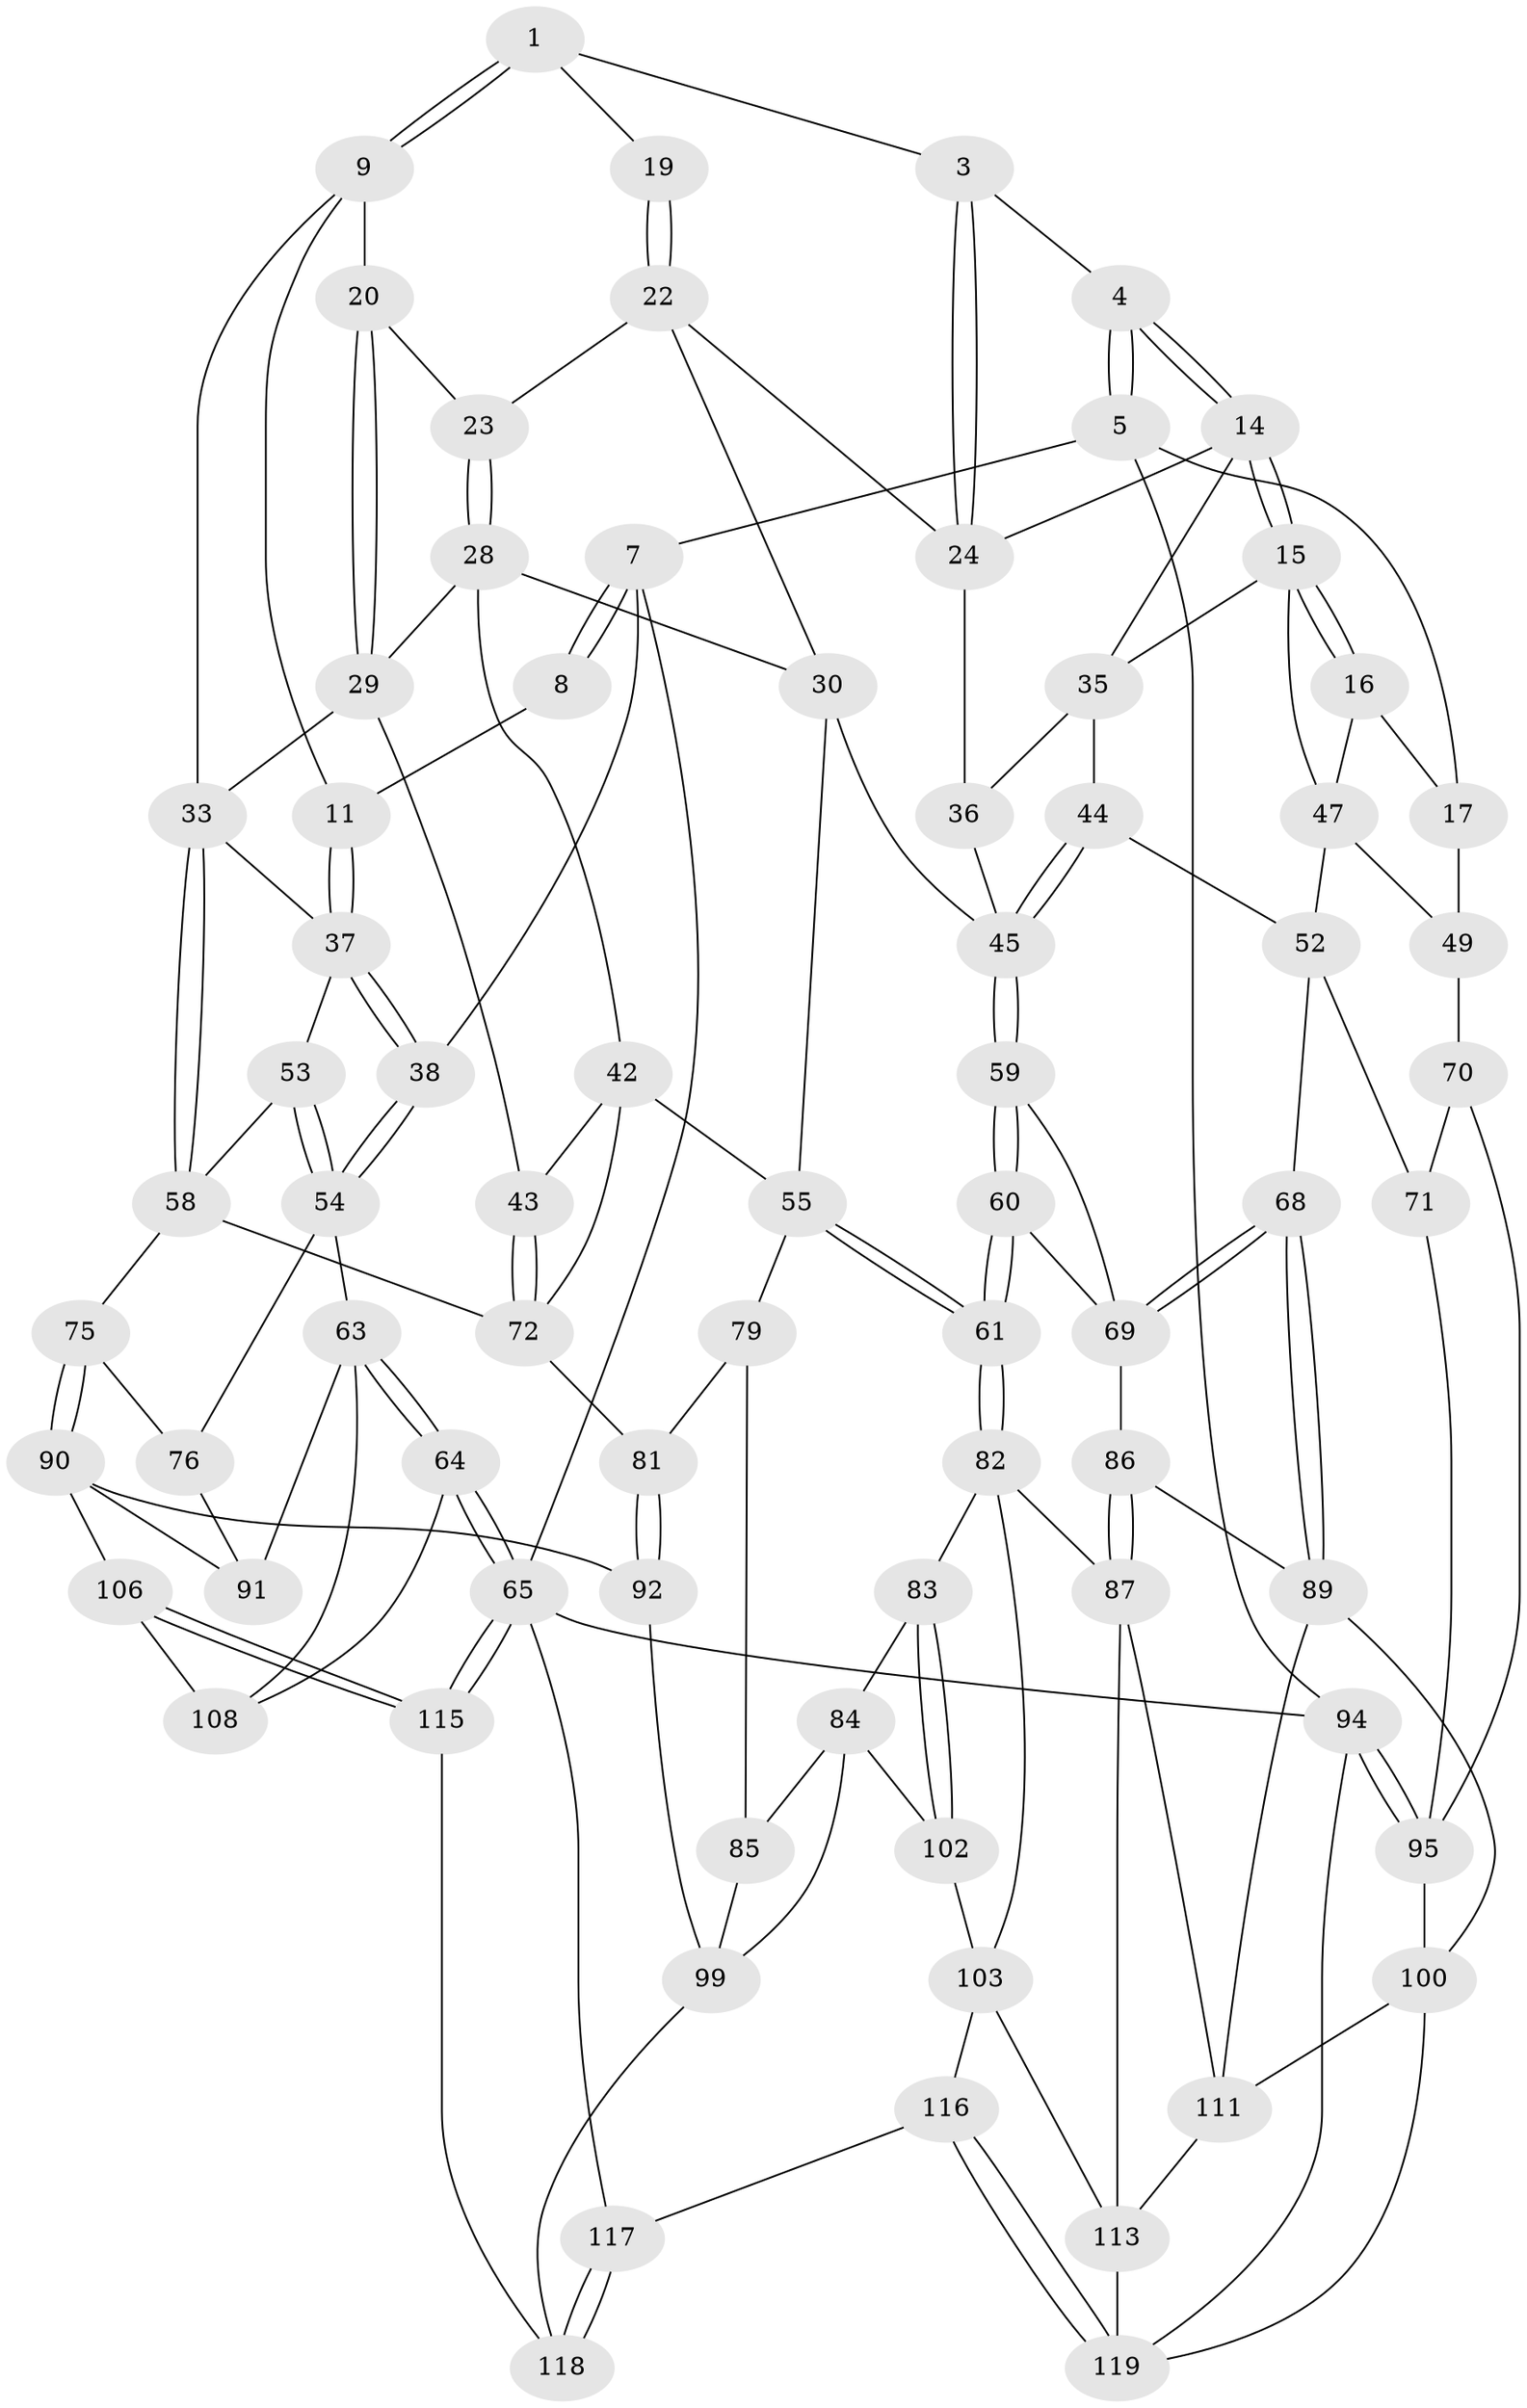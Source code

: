 // Generated by graph-tools (version 1.1) at 2025/24/03/03/25 07:24:36]
// undirected, 76 vertices, 167 edges
graph export_dot {
graph [start="1"]
  node [color=gray90,style=filled];
  1 [pos="+0.23038113692471618+0",super="+2"];
  3 [pos="+0.5603009151004286+0"];
  4 [pos="+0.6532891476633428+0"];
  5 [pos="+1+0",super="+6"];
  7 [pos="+0+0",super="+13"];
  8 [pos="+0.19497672150775433+0",super="+12"];
  9 [pos="+0.22344019796163467+0.08804889642143651",super="+10"];
  11 [pos="+0.15521763954879753+0.12464420364191156"];
  14 [pos="+0.7858610482479567+0.13512087087482863",super="+27"];
  15 [pos="+0.8211255791295377+0.16892046376650596",super="+39"];
  16 [pos="+0.9176019655684484+0",super="+18"];
  17 [pos="+1+0.15133400569941152"];
  19 [pos="+0.5226473387364026+0"];
  20 [pos="+0.2501547258585529+0.10567953070936092",super="+21"];
  22 [pos="+0.4440176754829251+0.10947120424213226",super="+26"];
  23 [pos="+0.37739971246250714+0.1187220864783398"];
  24 [pos="+0.5975592288454593+0.07004293873895355",super="+25"];
  28 [pos="+0.32702336477464383+0.1590512388491376",super="+31"];
  29 [pos="+0.28442797761488753+0.14996210072849905",super="+32"];
  30 [pos="+0.45779711436597986+0.2668106631057442",super="+48"];
  33 [pos="+0.24020053391309013+0.3564048860878356",super="+34"];
  35 [pos="+0.6485357590263741+0.1608830199252265",super="+40"];
  36 [pos="+0.6238105223373989+0.20251412076657418"];
  37 [pos="+0.04897605327706839+0.1575088447741925",super="+41"];
  38 [pos="+0+0.12108396900130108"];
  42 [pos="+0.3260666537404412+0.36591759273198926",super="+57"];
  43 [pos="+0.2552150672133326+0.36044677457727325"];
  44 [pos="+0.7565218479845407+0.34916013350543024"];
  45 [pos="+0.715533844188535+0.36019838973654705",super="+46"];
  47 [pos="+0.8985669077797894+0.17416527170340293",super="+51"];
  49 [pos="+1+0.3651972840014907",super="+50"];
  52 [pos="+0.7746207237992916+0.3601528047813157",super="+67"];
  53 [pos="+0+0.3683526188138338"];
  54 [pos="+0+0.36548779792378927",super="+62"];
  55 [pos="+0.5093788090336043+0.4771319812100514",super="+56"];
  58 [pos="+0.17252484823859146+0.40181000985799886",super="+74"];
  59 [pos="+0.6922869384506886+0.4282202721247633"];
  60 [pos="+0.6086141706630437+0.537765357751902"];
  61 [pos="+0.5832215402496614+0.5441426176424213"];
  63 [pos="+0+0.5172040028132234",super="+105"];
  64 [pos="+0+0.7805026367828257"];
  65 [pos="+0+1",super="+66"];
  68 [pos="+0.8140818082853587+0.608867014926784"];
  69 [pos="+0.7261358651138848+0.5447256125534888",super="+77"];
  70 [pos="+0.9069382913642678+0.5260909938940264",super="+78"];
  71 [pos="+0.8472256298492469+0.5624620615747727"];
  72 [pos="+0.27241846778548706+0.5755350785358518",super="+73"];
  75 [pos="+0.14162861106041283+0.536806446676857"];
  76 [pos="+0.031717914209489544+0.5425536494045095"];
  79 [pos="+0.4197042439554683+0.5531182532970871",super="+80"];
  81 [pos="+0.2638433418638698+0.6164856443211313"];
  82 [pos="+0.5587286071214327+0.6071708717874287",super="+88"];
  83 [pos="+0.5389512013780178+0.6135822786793048"];
  84 [pos="+0.4845542216429347+0.6093091823747451",super="+98"];
  85 [pos="+0.45221980062135997+0.5976468540077682",super="+97"];
  86 [pos="+0.7102162585531026+0.6808272664401347"];
  87 [pos="+0.691622847000043+0.7067116921822962",super="+112"];
  89 [pos="+0.812356370746757+0.6186119275154658",super="+101"];
  90 [pos="+0.12322546323524641+0.6073467478689732",super="+93"];
  91 [pos="+0.06018411444105819+0.642025369274656"];
  92 [pos="+0.22873290045383293+0.7574915190499114"];
  94 [pos="+1+1"];
  95 [pos="+1+0.7494658746301145",super="+96"];
  99 [pos="+0.41353057933266085+0.7571147404829925",super="+110"];
  100 [pos="+1+0.7626199163838597",super="+121"];
  102 [pos="+0.4702110490409698+0.7687619785755501"];
  103 [pos="+0.5139316833684295+0.7863090364685295",super="+104"];
  106 [pos="+0.17989300548629547+0.778190483844895",super="+107"];
  108 [pos="+0.056595186376187614+0.655752896005839",super="+109"];
  111 [pos="+0.8465117854251337+0.8133938549496016",super="+120"];
  113 [pos="+0.7015539615157632+0.8255330835205075",super="+114"];
  115 [pos="+0.12044847341890107+0.8703471050803795"];
  116 [pos="+0.49617210361485514+1"];
  117 [pos="+0.4207116143508882+1"];
  118 [pos="+0.36946380544308566+1"];
  119 [pos="+0.6331081661364455+1",super="+122"];
  1 -- 9;
  1 -- 9;
  1 -- 3;
  1 -- 19;
  3 -- 4;
  3 -- 24;
  3 -- 24;
  4 -- 5;
  4 -- 5;
  4 -- 14;
  4 -- 14;
  5 -- 17;
  5 -- 94;
  5 -- 7;
  7 -- 8 [weight=2];
  7 -- 8;
  7 -- 38;
  7 -- 65;
  8 -- 11;
  9 -- 20;
  9 -- 11;
  9 -- 33;
  11 -- 37;
  11 -- 37;
  14 -- 15;
  14 -- 15;
  14 -- 24;
  14 -- 35;
  15 -- 16;
  15 -- 16;
  15 -- 47;
  15 -- 35;
  16 -- 17;
  16 -- 47;
  17 -- 49;
  19 -- 22;
  19 -- 22;
  20 -- 29;
  20 -- 29;
  20 -- 23;
  22 -- 23;
  22 -- 30;
  22 -- 24;
  23 -- 28;
  23 -- 28;
  24 -- 36;
  28 -- 29;
  28 -- 42;
  28 -- 30;
  29 -- 33;
  29 -- 43;
  30 -- 55;
  30 -- 45;
  33 -- 58;
  33 -- 58;
  33 -- 37;
  35 -- 36;
  35 -- 44;
  36 -- 45;
  37 -- 38;
  37 -- 38;
  37 -- 53;
  38 -- 54;
  38 -- 54;
  42 -- 43;
  42 -- 72;
  42 -- 55;
  43 -- 72;
  43 -- 72;
  44 -- 45;
  44 -- 45;
  44 -- 52;
  45 -- 59;
  45 -- 59;
  47 -- 52;
  47 -- 49;
  49 -- 70 [weight=2];
  52 -- 71;
  52 -- 68;
  53 -- 54;
  53 -- 54;
  53 -- 58;
  54 -- 76;
  54 -- 63;
  55 -- 61;
  55 -- 61;
  55 -- 79;
  58 -- 72;
  58 -- 75;
  59 -- 60;
  59 -- 60;
  59 -- 69;
  60 -- 61;
  60 -- 61;
  60 -- 69;
  61 -- 82;
  61 -- 82;
  63 -- 64;
  63 -- 64;
  63 -- 91;
  63 -- 108;
  64 -- 65;
  64 -- 65;
  64 -- 108;
  65 -- 115;
  65 -- 115;
  65 -- 117;
  65 -- 94;
  68 -- 69;
  68 -- 69;
  68 -- 89;
  68 -- 89;
  69 -- 86;
  70 -- 71;
  70 -- 95;
  71 -- 95;
  72 -- 81;
  75 -- 76;
  75 -- 90;
  75 -- 90;
  76 -- 91;
  79 -- 85 [weight=2];
  79 -- 81;
  81 -- 92;
  81 -- 92;
  82 -- 83;
  82 -- 103;
  82 -- 87;
  83 -- 84;
  83 -- 102;
  83 -- 102;
  84 -- 85;
  84 -- 99;
  84 -- 102;
  85 -- 99;
  86 -- 87;
  86 -- 87;
  86 -- 89;
  87 -- 113;
  87 -- 111;
  89 -- 100;
  89 -- 111;
  90 -- 91;
  90 -- 92;
  90 -- 106;
  92 -- 99;
  94 -- 95;
  94 -- 95;
  94 -- 119;
  95 -- 100;
  99 -- 118;
  100 -- 111;
  100 -- 119;
  102 -- 103;
  103 -- 116;
  103 -- 113;
  106 -- 115;
  106 -- 115;
  106 -- 108 [weight=2];
  111 -- 113;
  113 -- 119;
  115 -- 118;
  116 -- 117;
  116 -- 119;
  116 -- 119;
  117 -- 118;
  117 -- 118;
}
